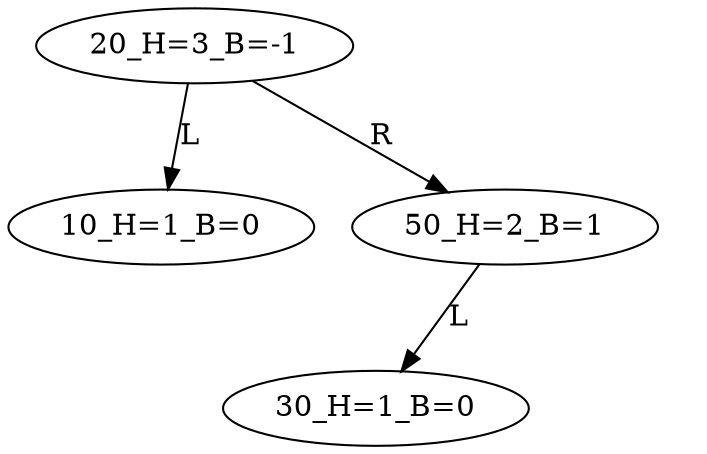 digraph BiTreeBiTreeInsert {
"20_H=3_B=-1" -> {"10_H=1_B=0"} [label="L"]
"20_H=3_B=-1" -> {"50_H=2_B=1"} [label="R"]
"50_H=2_B=1" -> {"30_H=1_B=0"} [label="L"]
"50_H=2_B=1" -> {"HD0"} [label="L"] [style=invis]
"HD0" [style=invis]
"20_H=3_B=-1"
"10_H=1_B=0"
"50_H=2_B=1"
"30_H=1_B=0"
}
